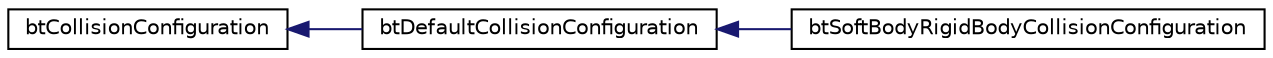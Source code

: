 digraph G
{
  edge [fontname="Helvetica",fontsize="10",labelfontname="Helvetica",labelfontsize="10"];
  node [fontname="Helvetica",fontsize="10",shape=record];
  rankdir=LR;
  Node1 [label="btCollisionConfiguration",height=0.2,width=0.4,color="black", fillcolor="white", style="filled",URL="$dd/da5/classbtCollisionConfiguration.html"];
  Node1 -> Node2 [dir=back,color="midnightblue",fontsize="10",style="solid",fontname="Helvetica"];
  Node2 [label="btDefaultCollisionConfiguration",height=0.2,width=0.4,color="black", fillcolor="white", style="filled",URL="$d6/dc6/classbtDefaultCollisionConfiguration.html"];
  Node2 -> Node3 [dir=back,color="midnightblue",fontsize="10",style="solid",fontname="Helvetica"];
  Node3 [label="btSoftBodyRigidBodyCollisionConfiguration",height=0.2,width=0.4,color="black", fillcolor="white", style="filled",URL="$d2/d8c/classbtSoftBodyRigidBodyCollisionConfiguration.html",tooltip="btSoftBodyRigidBodyCollisionConfiguration add softbody interaction on top of btDefaultCollisionConfig..."];
}
